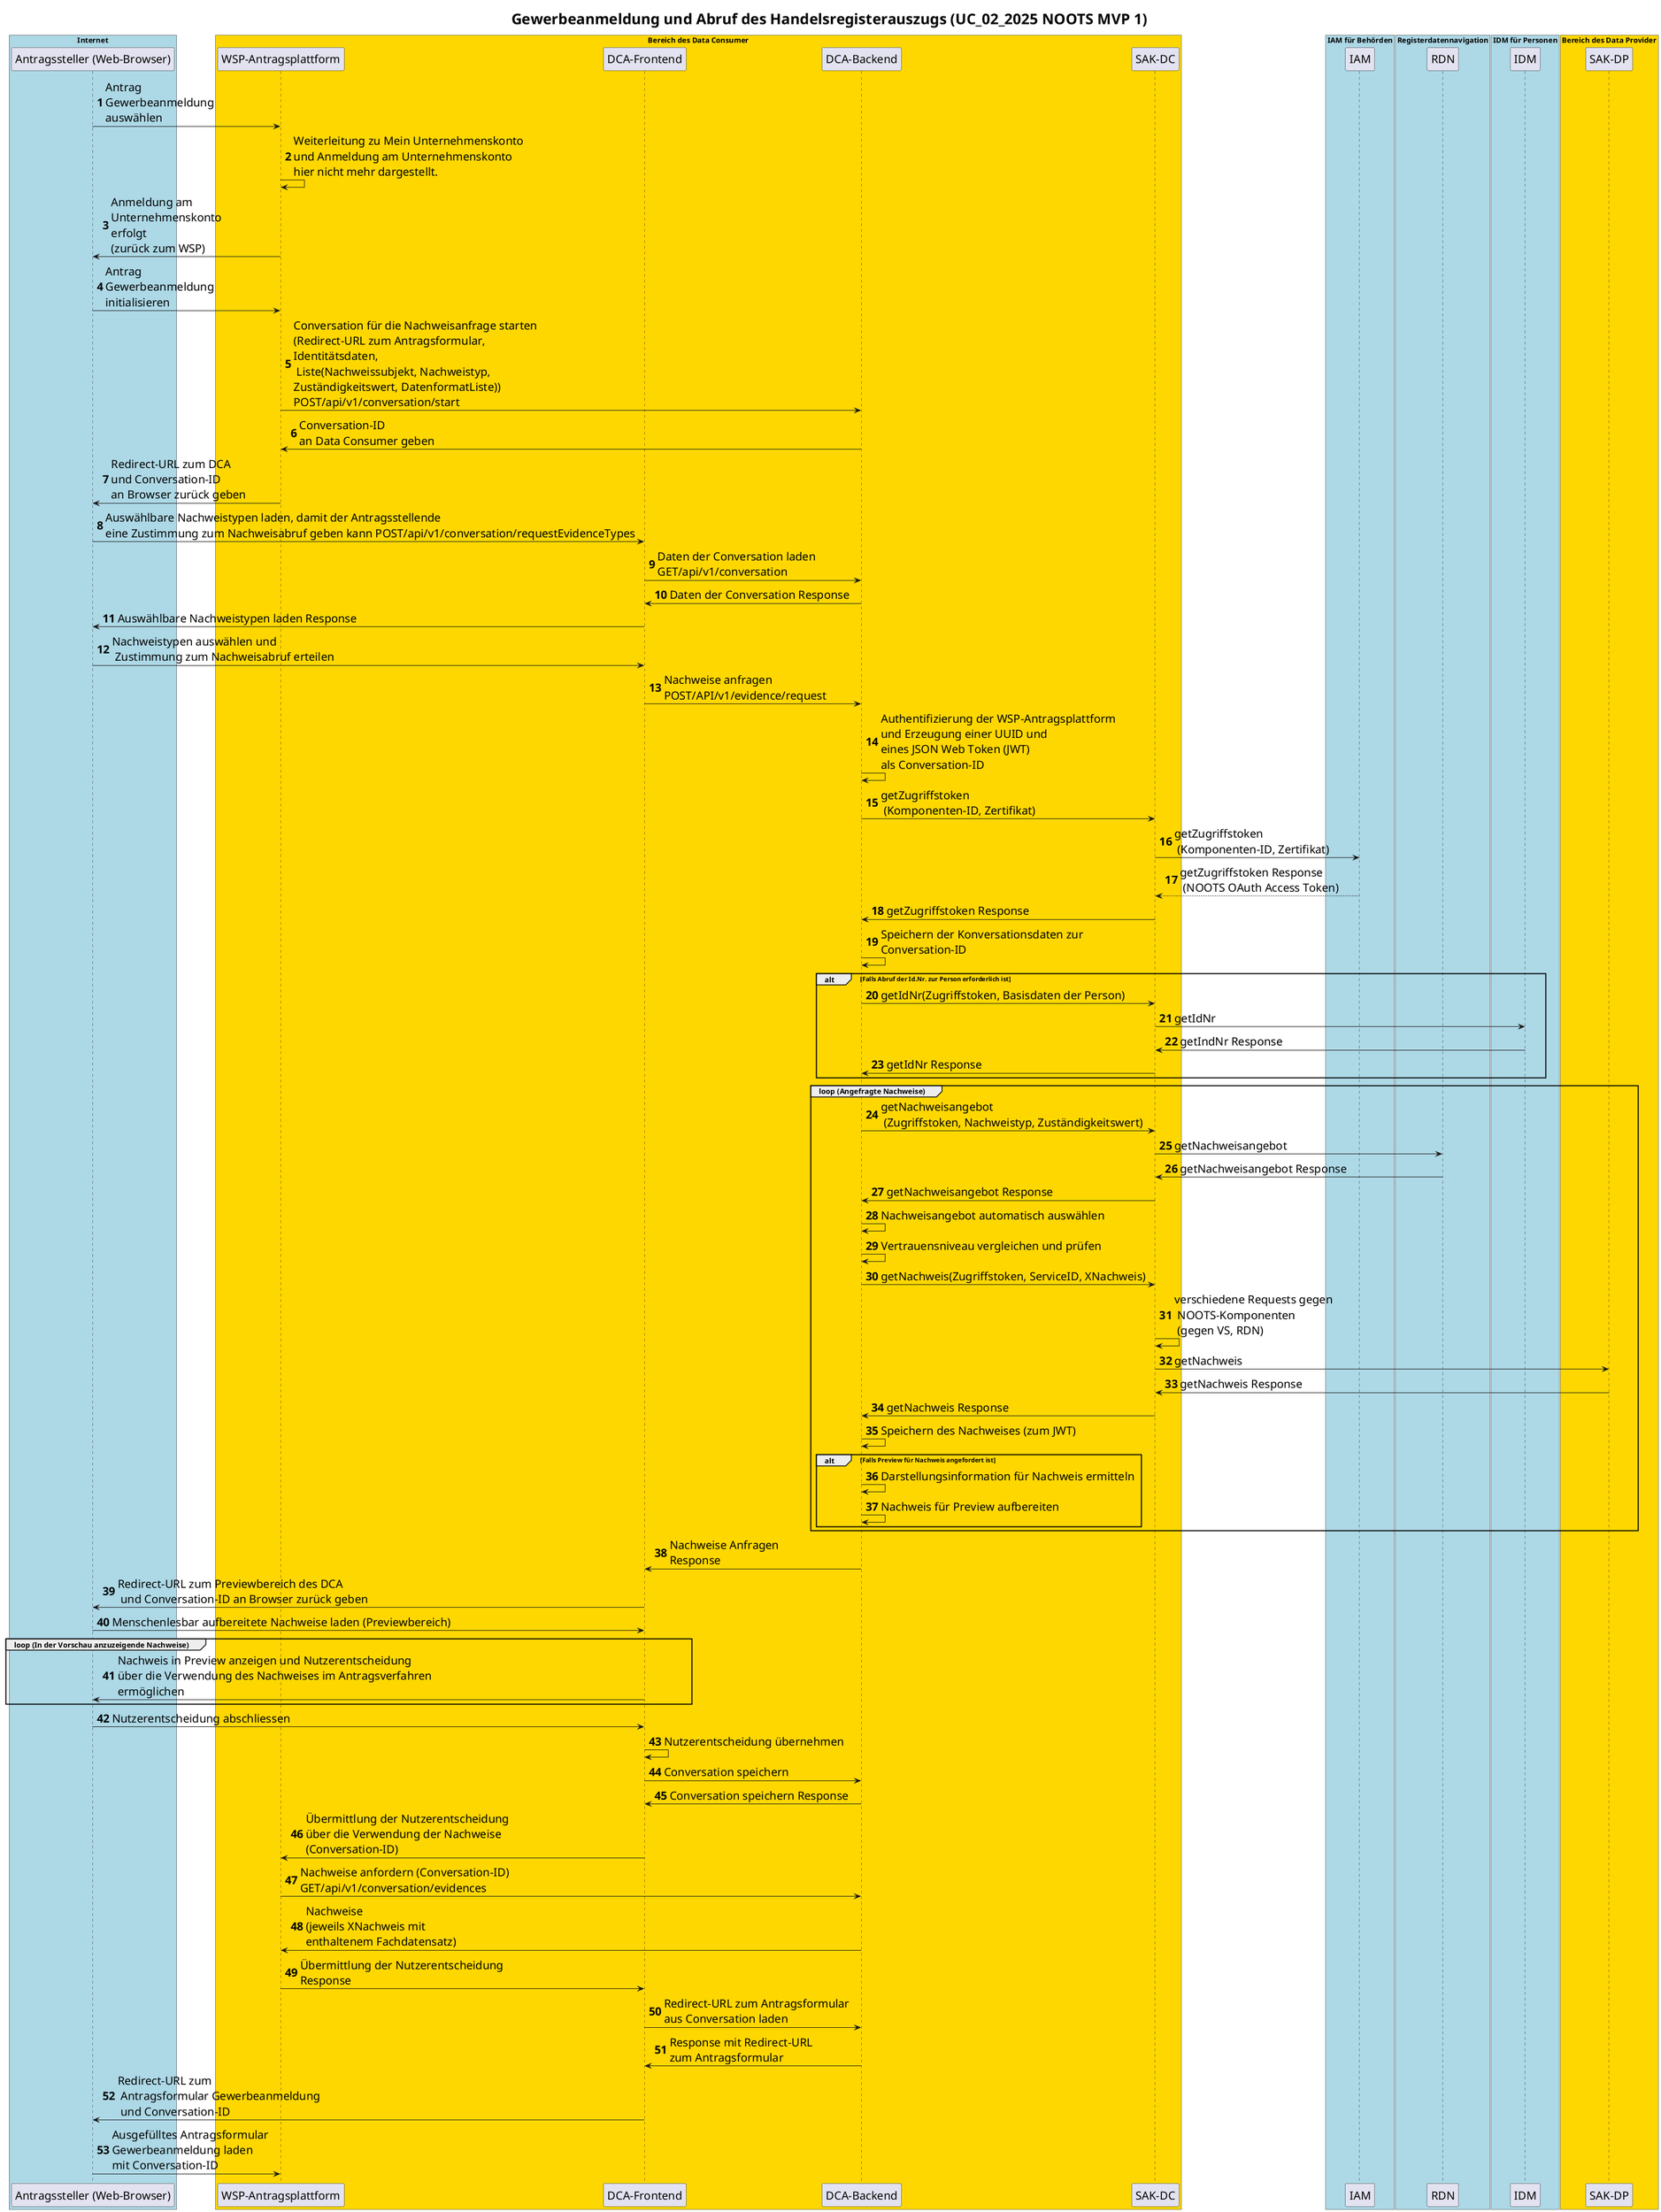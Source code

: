 @startuml
title Gewerbeanmeldung und Abruf des Handelsregisterauszugs (UC_02_2025 NOOTS MVP 1)

autonumber
skinparam ArrowFontSize 20
skinparam ParticipantFontSize 20
skinparam TitleFontSize 26
 
box "Internet" #LightBlue
participant "Antragssteller (Web-Browser)" as WEB
end box

box "Bereich des Data Consumer" #Gold
participant "WSP-Antragsplattform" as WSPNRW
participant "DCA-Frontend" as DCAFE
participant "DCA-Backend" as DCABE
participant "SAK-DC" as SAKDC
end box

box "IAM für Behörden" #LightBlue
participant IAM as IAM 
end box

box "Registerdatennavigation" #LightBlue
participant RDN as RDN
end box

box "IDM für Personen" #LightBlue
participant IDM as IDM 
end box

box "Bereich des Data Provider" #Gold
participant "SAK-DP" as SAKDP
end box

WEB->WSPNRW: Antrag \nGewerbeanmeldung \nauswählen
WSPNRW->WSPNRW: Weiterleitung zu Mein Unternehmenskonto \nund Anmeldung am Unternehmenskonto \nhier nicht mehr dargestellt.
WSPNRW->WEB: Anmeldung am \nUnternehmenskonto \nerfolgt \n(zurück zum WSP) 
WEB->WSPNRW: Antrag \nGewerbeanmeldung \ninitialisieren

WSPNRW->DCABE: Conversation für die Nachweisanfrage starten \n(Redirect-URL zum Antragsformular, \nIdentitätsdaten, \n Liste(Nachweissubjekt, Nachweistyp, \nZuständigkeitswert, DatenformatListe))\nPOST/api/v1/conversation/start
DCABE->WSPNRW: Conversation-ID \nan Data Consumer geben
WSPNRW->WEB: Redirect-URL zum DCA\nund Conversation-ID \nan Browser zurück geben
WEB->DCAFE: Auswählbare Nachweistypen laden, damit der Antragsstellende \neine Zustimmung zum Nachweisabruf geben kann POST/api/v1/conversation/requestEvidenceTypes
DCAFE->DCABE: Daten der Conversation laden\nGET/api/v1/conversation

DCABE->DCAFE: Daten der Conversation Response
DCAFE->WEB: Auswählbare Nachweistypen laden Response
WEB->DCAFE: Nachweistypen auswählen und \n Zustimmung zum Nachweisabruf erteilen
DCAFE->DCABE: Nachweise anfragen\nPOST/API/v1/evidence/request 

DCABE->DCABE: Authentifizierung der WSP-Antragsplattform \nund Erzeugung einer UUID und \neines JSON Web Token (JWT) \nals Conversation-ID
DCABE->SAKDC: getZugriffstoken \n (Komponenten-ID, Zertifikat)  
SAKDC->IAM: getZugriffstoken \n (Komponenten-ID, Zertifikat)
IAM-->SAKDC: getZugriffstoken Response \n (NOOTS OAuth Access Token)
SAKDC->DCABE: getZugriffstoken Response
DCABE->DCABE: Speichern der Konversationsdaten zur \nConversation-ID 

alt Falls Abruf der Id.Nr. zur Person erforderlich ist

DCABE->SAKDC: getIdNr(Zugriffstoken, Basisdaten der Person) 
SAKDC->IDM: getIdNr 
IDM->SAKDC: getIndNr Response
SAKDC->DCABE: getIdNr Response

end

group loop (Angefragte Nachweise)

DCABE->SAKDC: getNachweisangebot \n (Zugriffstoken, Nachweistyp, Zuständigkeitswert) 
SAKDC->RDN: getNachweisangebot 
RDN->SAKDC: getNachweisangebot Response
SAKDC->DCABE: getNachweisangebot Response 

DCABE->DCABE: Nachweisangebot automatisch auswählen
DCABE->DCABE: Vertrauensniveau vergleichen und prüfen 

DCABE->SAKDC: getNachweis(Zugriffstoken, ServiceID, XNachweis) 
SAKDC->SAKDC: verschiedene Requests gegen \n NOOTS-Komponenten \n (gegen VS, RDN)
SAKDC->SAKDP: getNachweis
SAKDP->SAKDC: getNachweis Response  
SAKDC->DCABE: getNachweis Response 

DCABE->DCABE: Speichern des Nachweises (zum JWT)  

alt Falls Preview für Nachweis angefordert ist

DCABE->DCABE: Darstellungsinformation für Nachweis ermitteln
DCABE->DCABE: Nachweis für Preview aufbereiten

end 

end

DCABE->DCAFE: Nachweise Anfragen \nResponse   
DCAFE->WEB: Redirect-URL zum Previewbereich des DCA \n und Conversation-ID an Browser zurück geben
WEB->DCAFE: Menschenlesbar aufbereitete Nachweise laden (Previewbereich) 

group loop (In der Vorschau anzuzeigende Nachweise)

DCAFE->WEB: Nachweis in Preview anzeigen und Nutzerentscheidung \nüber die Verwendung des Nachweises im Antragsverfahren \nermöglichen

end

WEB->DCAFE: Nutzerentscheidung abschliessen
DCAFE->DCAFE: Nutzerentscheidung übernehmen

DCAFE->DCABE: Conversation speichern
DCABE->DCAFE: Conversation speichern Response

DCAFE->WSPNRW: Übermittlung der Nutzerentscheidung \nüber die Verwendung der Nachweise \n(Conversation-ID)
WSPNRW->DCABE: Nachweise anfordern (Conversation-ID)\nGET/api/v1/conversation/evidences
DCABE->WSPNRW: Nachweise \n(jeweils XNachweis mit \nenthaltenem Fachdatensatz)
WSPNRW->DCAFE: Übermittlung der Nutzerentscheidung \nResponse  

DCAFE->DCABE: Redirect-URL zum Antragsformular \naus Conversation laden
DCABE->DCAFE: Response mit Redirect-URL \nzum Antragsformular 

DCAFE->WEB: Redirect-URL zum \n Antragsformular Gewerbeanmeldung \n und Conversation-ID
WEB->WSPNRW: Ausgefülltes Antragsformular \nGewerbeanmeldung laden \nmit Conversation-ID 

@enduml